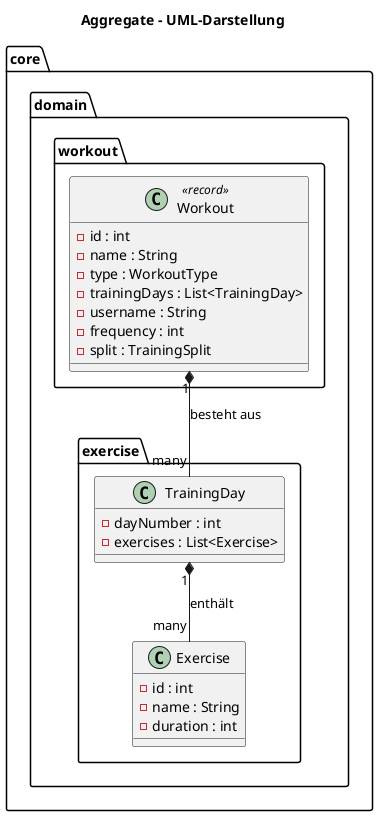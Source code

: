 @startuml aggregate
title Aggregate – UML-Darstellung

package "core.domain.workout" {
  class Workout <<record>> {
    - id : int
    - name : String
    - type : WorkoutType
    - trainingDays : List<TrainingDay>
    - username : String
    - frequency : int
    - split : TrainingSplit
  }
}

package "core.domain.exercise" {
  class TrainingDay {
    - dayNumber : int
    - exercises : List<Exercise>
  }

  class Exercise {
    - id : int
    - name : String
    - duration : int
  }
}

Workout "1" *-- "many" TrainingDay : besteht aus
TrainingDay "1" *-- "many" Exercise : enthält

@enduml
